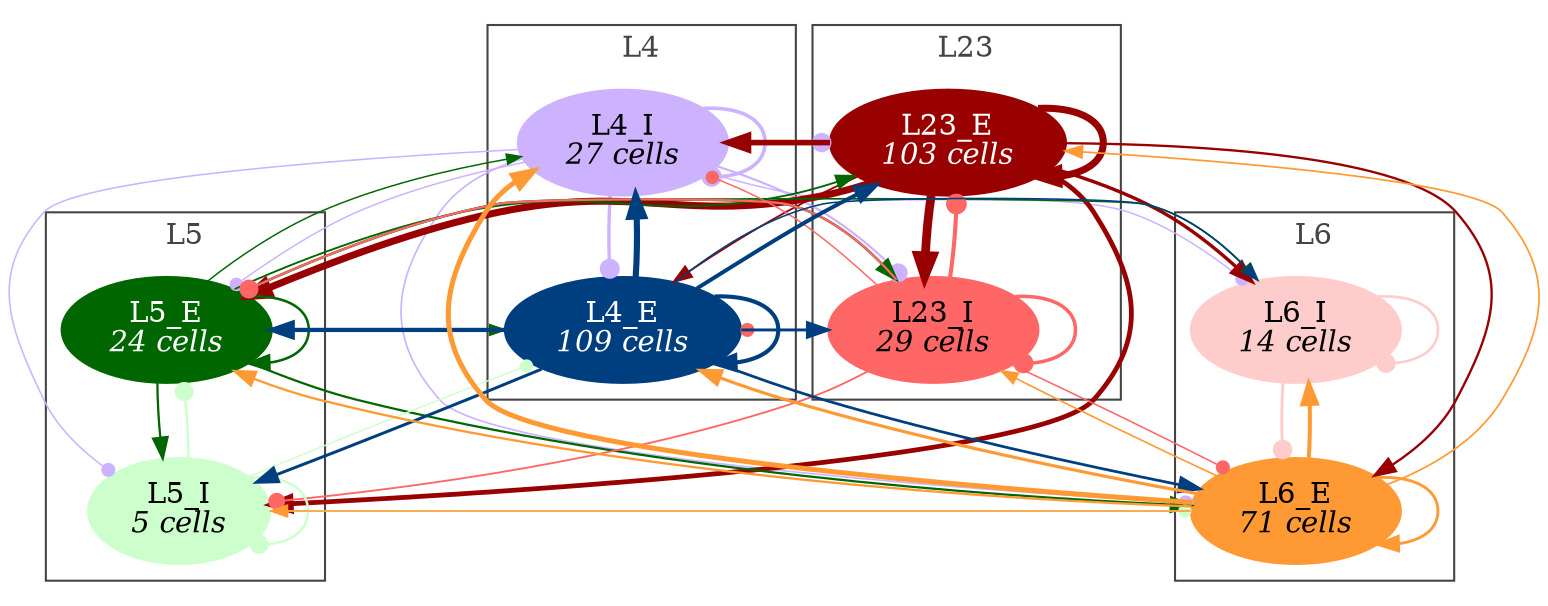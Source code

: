 digraph Example6_PyNN {
	subgraph cluster_L4 {
		color="#444444" fontcolor="#444444"
		label=L4
		node [color="#ccb2ff" fontcolor="#000000" shape=ellipse style=filled]
		L4_I [label=<L4_I<br/><i>27 cells</i>>]
	}
	subgraph cluster_L23 {
		color="#444444" fontcolor="#444444"
		label=L23
		node [color="#990000" fontcolor="#ffffff" shape=ellipse style=filled]
		L23_E [label=<L23_E<br/><i>103 cells</i>>]
	}
	subgraph cluster_L5 {
		color="#444444" fontcolor="#444444"
		label=L5
		node [color="#006600" fontcolor="#ffffff" shape=ellipse style=filled]
		L5_E [label=<L5_E<br/><i>24 cells</i>>]
	}
	subgraph cluster_L23 {
		color="#444444" fontcolor="#444444"
		label=L23
		node [color="#ff6666" fontcolor="#000000" shape=ellipse style=filled]
		L23_I [label=<L23_I<br/><i>29 cells</i>>]
	}
	subgraph cluster_L5 {
		color="#444444" fontcolor="#444444"
		label=L5
		node [color="#ccffcc" fontcolor="#000000" shape=ellipse style=filled]
		L5_I [label=<L5_I<br/><i>5 cells</i>>]
	}
	subgraph cluster_L4 {
		color="#444444" fontcolor="#444444"
		label=L4
		node [color="#003f7f" fontcolor="#ffffff" shape=ellipse style=filled]
		L4_E [label=<L4_E<br/><i>109 cells</i>>]
	}
	subgraph cluster_L6 {
		color="#444444" fontcolor="#444444"
		label=L6
		node [color="#ffcccc" fontcolor="#000000" shape=ellipse style=filled]
		L6_I [label=<L6_I<br/><i>14 cells</i>>]
	}
	subgraph cluster_L6 {
		color="#444444" fontcolor="#444444"
		label=L6
		node [color="#ff9933" fontcolor="#000000" shape=ellipse style=filled]
		L6_E [label=<L6_E<br/><i>71 cells</i>>]
	}
	edge [arrowhead=normal arrowsize=1 color="#003f7f" fontcolor="#003f7f" penwidth=1.97665774138 style=solid]
	L4_E -> L4_E
	edge [arrowhead=dot arrowsize=1 color="#ccb2ff" fontcolor="#ccb2ff" penwidth=1.28501377023 style=solid]
	L4_I -> L23_E
	edge [arrowhead=normal arrowsize=0.893482040594 color="#006600" fontcolor="#006600" penwidth=0.893482040594 style=solid]
	L5_E -> L23_E
	edge [arrowhead=dot arrowsize=0.716155941735 color="#ff6666" fontcolor="#ff6666" penwidth=0.716155941735 style=solid]
	L23_I -> L4_I
	edge [arrowhead=normal arrowsize=1 color="#006600" fontcolor="#006600" penwidth=1.18700582769 style=solid]
	L5_E -> L23_I
	edge [arrowhead=dot arrowsize=0.74796030871 color="#ff6666" fontcolor="#ff6666" penwidth=0.74796030871 style=solid]
	L23_I -> L4_E
	edge [arrowhead=normal arrowsize=1 color="#003f7f" fontcolor="#003f7f" penwidth=2.94736762278 style=solid]
	L4_E -> L4_I
	edge [arrowhead=normal arrowsize=1 color="#006600" fontcolor="#006600" penwidth=1.07287451279 style=solid]
	L5_E -> L6_E
	edge [arrowhead=normal arrowsize=1 color="#003f7f" fontcolor="#003f7f" penwidth=1.44452669712 style=solid]
	L4_E -> L5_I
	edge [arrowhead=normal arrowsize=1 color="#006600" fontcolor="#006600" penwidth=1.22670696173 style=solid]
	L5_E -> L5_E
	edge [arrowhead=normal arrowsize=1 color="#003f7f" fontcolor="#003f7f" penwidth=2.07724116659 style=solid]
	L4_E -> L5_E
	edge [arrowhead=normal arrowsize=0.768840987332 color="#003f7f" fontcolor="#003f7f" penwidth=0.768840987332 style=solid]
	L4_E -> L6_I
	edge [arrowhead=normal arrowsize=1 color="#003f7f" fontcolor="#003f7f" penwidth=1.31830520055 style=solid]
	L4_E -> L6_E
	edge [arrowhead=normal arrowsize=0.706936058755 color="#006600" fontcolor="#006600" penwidth=0.706936058755 style=solid]
	L5_E -> L4_I
	edge [arrowhead=normal arrowsize=1 color="#006600" fontcolor="#006600" penwidth=1.09601512049 style=solid]
	L5_E -> L5_I
	edge [arrowhead=normal arrowsize=0.743392660261 color="#006600" fontcolor="#006600" penwidth=0.743392660261 style=solid]
	L5_E -> L4_E
	edge [arrowhead=dot arrowsize=1 color="#ccb2ff" fontcolor="#ccb2ff" penwidth=1.06682942196 style=solid]
	L4_I -> L23_I
	edge [arrowhead=normal arrowsize=1 color="#990000" fontcolor="#990000" penwidth=4.2 style=solid]
	L23_E -> L23_I
	edge [arrowhead=normal arrowsize=1 color="#990000" fontcolor="#990000" penwidth=3.39453194729 style=solid]
	L23_E -> L5_E
	edge [arrowhead=normal arrowsize=1 color="#990000" fontcolor="#990000" penwidth=1.12897295571 style=solid]
	L23_E -> L6_E
	edge [arrowhead=normal arrowsize=1 color="#990000" fontcolor="#990000" penwidth=2.29091195464 style=solid]
	L23_E -> L5_I
	edge [arrowhead=normal arrowsize=1 color="#990000" fontcolor="#990000" penwidth=1.6401199289 style=solid]
	L23_E -> L6_I
	edge [arrowhead=dot arrowsize=1 color="#ff6666" fontcolor="#ff6666" penwidth=1.68487950858 style=solid]
	L23_I -> L23_I
	edge [arrowhead=normal arrowsize=1 color="#990000" fontcolor="#990000" penwidth=2.68921089935 style=solid]
	L23_E -> L4_I
	edge [arrowhead=dot arrowsize=0.70472848114 color="#ccffcc" fontcolor="#ccffcc" penwidth=0.70472848114 style=solid]
	L5_I -> L6_E
	edge [arrowhead=normal arrowsize=0.83064361485 color="#ff9933" fontcolor="#ff9933" penwidth=0.83064361485 style=solid]
	L6_E -> L23_E
	edge [arrowhead=normal arrowsize=1 color="#ff9933" fontcolor="#ff9933" penwidth=1.51532524807 style=solid]
	L6_E -> L4_E
	edge [arrowhead=normal arrowsize=0.792140494566 color="#ff9933" fontcolor="#ff9933" penwidth=0.792140494566 style=solid]
	L6_E -> L23_I
	edge [arrowhead=normal arrowsize=1 color="#ff9933" fontcolor="#ff9933" penwidth=2.41261440997 style=solid]
	L6_E -> L4_I
	edge [arrowhead=dot arrowsize=1 color="#ff6666" fontcolor="#ff6666" penwidth=1.96415214077 style=solid]
	L23_I -> L23_E
	edge [arrowhead=normal arrowsize=0.871286816822 color="#990000" fontcolor="#990000" penwidth=0.871286816822 style=solid]
	L23_E -> L4_E
	edge [arrowhead=dot arrowsize=1 color="#ccb2ff" fontcolor="#ccb2ff" penwidth=1.73956295246 style=solid]
	L4_I -> L4_I
	edge [arrowhead=normal arrowsize=0.797290911955 color="#ff9933" fontcolor="#ff9933" penwidth=0.797290911955 style=solid]
	L6_E -> L5_I
	edge [arrowhead=dot arrowsize=1 color="#ccffcc" fontcolor="#ccffcc" penwidth=1.16447275161 style=solid]
	L5_I -> L5_E
	edge [arrowhead=dot arrowsize=0.71846091248 color="#ccb2ff" fontcolor="#ccb2ff" penwidth=0.71846091248 style=solid]
	L4_I -> L5_E
	edge [arrowhead=normal arrowsize=1 color="#990000" fontcolor="#990000" penwidth=3.37801672001 style=solid]
	L23_E -> L23_E
	edge [arrowhead=dot arrowsize=0.747503543865 color="#ccb2ff" fontcolor="#ccb2ff" penwidth=0.747503543865 style=solid]
	L4_I -> L5_I
	edge [arrowhead=dot arrowsize=1 color="#ccb2ff" fontcolor="#ccb2ff" penwidth=1.62494881084 style=solid]
	L4_I -> L4_E
	edge [arrowhead=normal arrowsize=1 color="#ff9933" fontcolor="#ff9933" penwidth=1.1022385415 style=solid]
	L6_E -> L5_E
	edge [arrowhead=dot arrowsize=1 color="#ccffcc" fontcolor="#ccffcc" penwidth=1.19558985667 style=solid]
	L5_I -> L5_I
	edge [arrowhead=dot arrowsize=0.799394603564 color="#ccb2ff" fontcolor="#ccb2ff" penwidth=0.799394603564 style=solid]
	L4_I -> L6_E
	edge [arrowhead=dot arrowsize=0.753814618693 color="#ff6666" fontcolor="#ff6666" penwidth=0.753814618693 style=solid]
	L23_I -> L6_E
	edge [arrowhead=dot arrowsize=0.7 color="#ccffcc" fontcolor="#ccffcc" penwidth=0.7 style=solid]
	L5_I -> L4_E
	edge [arrowhead=dot arrowsize=0.715497378665 color="#ccb2ff" fontcolor="#ccb2ff" penwidth=0.715497378665 style=solid]
	L4_I -> L6_I
	edge [arrowhead=normal arrowsize=1 color="#ff9933" fontcolor="#ff9933" penwidth=1.38141594884 style=solid]
	L6_E -> L6_E
	edge [arrowhead=dot arrowsize=1 color="#ff6666" fontcolor="#ff6666" penwidth=1.09186617315 style=solid]
	L23_I -> L5_E
	edge [arrowhead=normal arrowsize=1 color="#003f7f" fontcolor="#003f7f" penwidth=1.91339802767 style=solid]
	L4_E -> L23_E
	edge [arrowhead=dot arrowsize=1 color="#ffcccc" fontcolor="#ffcccc" penwidth=1.44452669712 style=solid]
	L6_I -> L6_E
	edge [arrowhead=normal arrowsize=0.822184595999 color="#006600" fontcolor="#006600" penwidth=0.822184595999 style=solid]
	L5_E -> L6_I
	edge [arrowhead=dot arrowsize=1 color="#ffcccc" fontcolor="#ffcccc" penwidth=1.26671466823 style=solid]
	L6_I -> L6_I
	edge [arrowhead=normal arrowsize=1 color="#ff9933" fontcolor="#ff9933" penwidth=1.92461917512 style=solid]
	L6_E -> L6_I
	edge [arrowhead=dot arrowsize=0.896865648134 color="#ff6666" fontcolor="#ff6666" penwidth=0.896865648134 style=solid]
	L23_I -> L5_I
	edge [arrowhead=normal arrowsize=1 color="#003f7f" fontcolor="#003f7f" penwidth=1.40160655221 style=solid]
	L4_E -> L23_I
}
